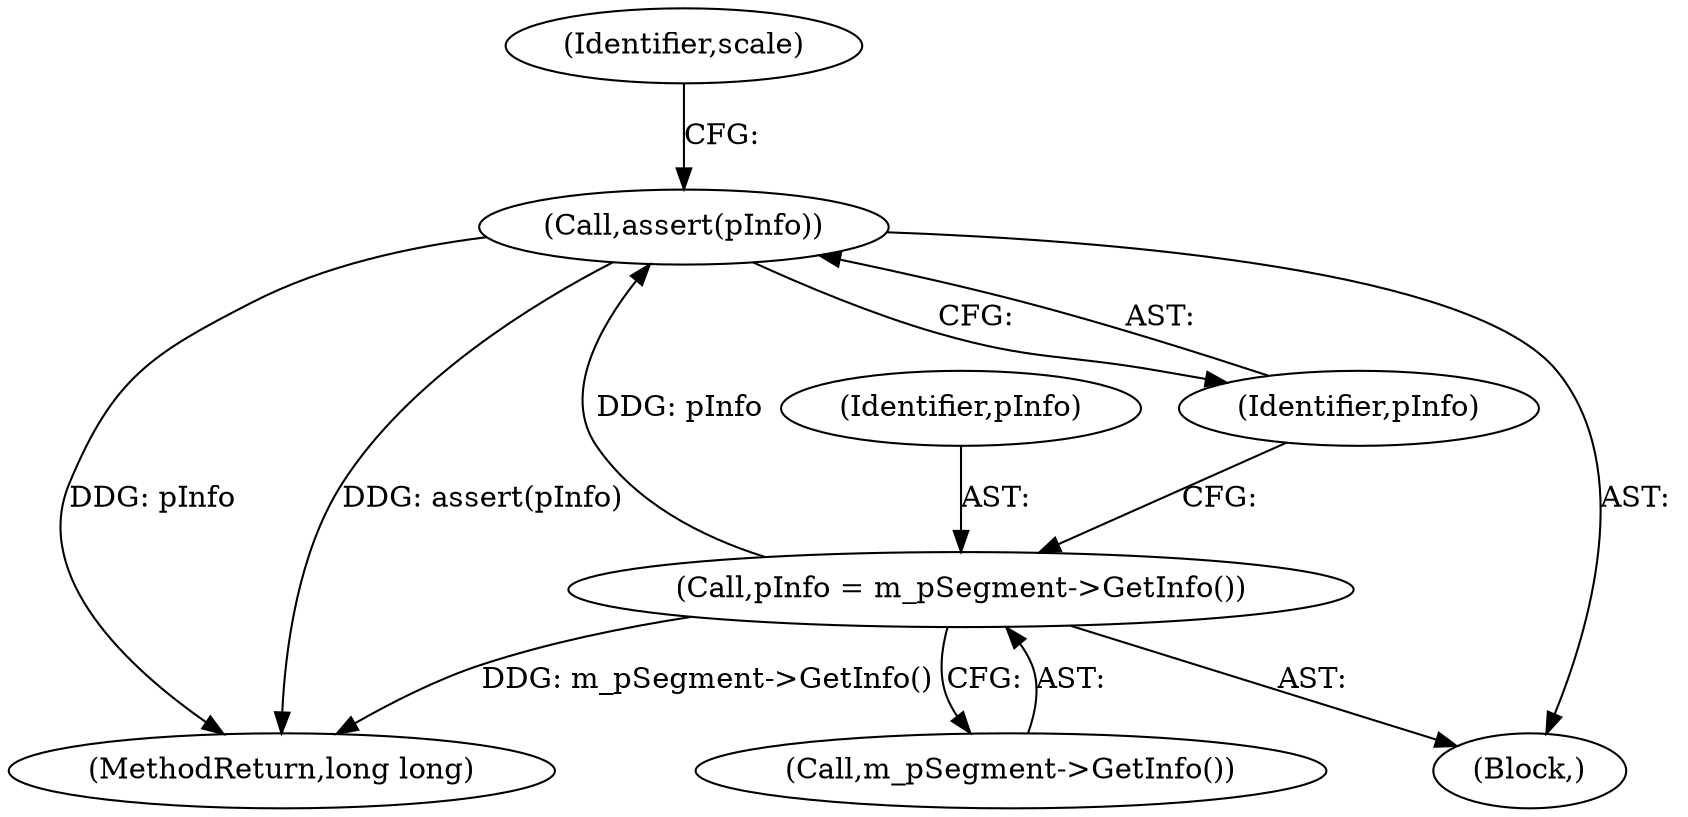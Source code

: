 digraph "0_Android_04839626ed859623901ebd3a5fd483982186b59d_127@API" {
"1000148" [label="(Call,assert(pInfo))"];
"1000145" [label="(Call,pInfo = m_pSegment->GetInfo())"];
"1000146" [label="(Identifier,pInfo)"];
"1000166" [label="(MethodReturn,long long)"];
"1000134" [label="(Block,)"];
"1000152" [label="(Identifier,scale)"];
"1000145" [label="(Call,pInfo = m_pSegment->GetInfo())"];
"1000148" [label="(Call,assert(pInfo))"];
"1000149" [label="(Identifier,pInfo)"];
"1000147" [label="(Call,m_pSegment->GetInfo())"];
"1000148" -> "1000134"  [label="AST: "];
"1000148" -> "1000149"  [label="CFG: "];
"1000149" -> "1000148"  [label="AST: "];
"1000152" -> "1000148"  [label="CFG: "];
"1000148" -> "1000166"  [label="DDG: pInfo"];
"1000148" -> "1000166"  [label="DDG: assert(pInfo)"];
"1000145" -> "1000148"  [label="DDG: pInfo"];
"1000145" -> "1000134"  [label="AST: "];
"1000145" -> "1000147"  [label="CFG: "];
"1000146" -> "1000145"  [label="AST: "];
"1000147" -> "1000145"  [label="AST: "];
"1000149" -> "1000145"  [label="CFG: "];
"1000145" -> "1000166"  [label="DDG: m_pSegment->GetInfo()"];
}
